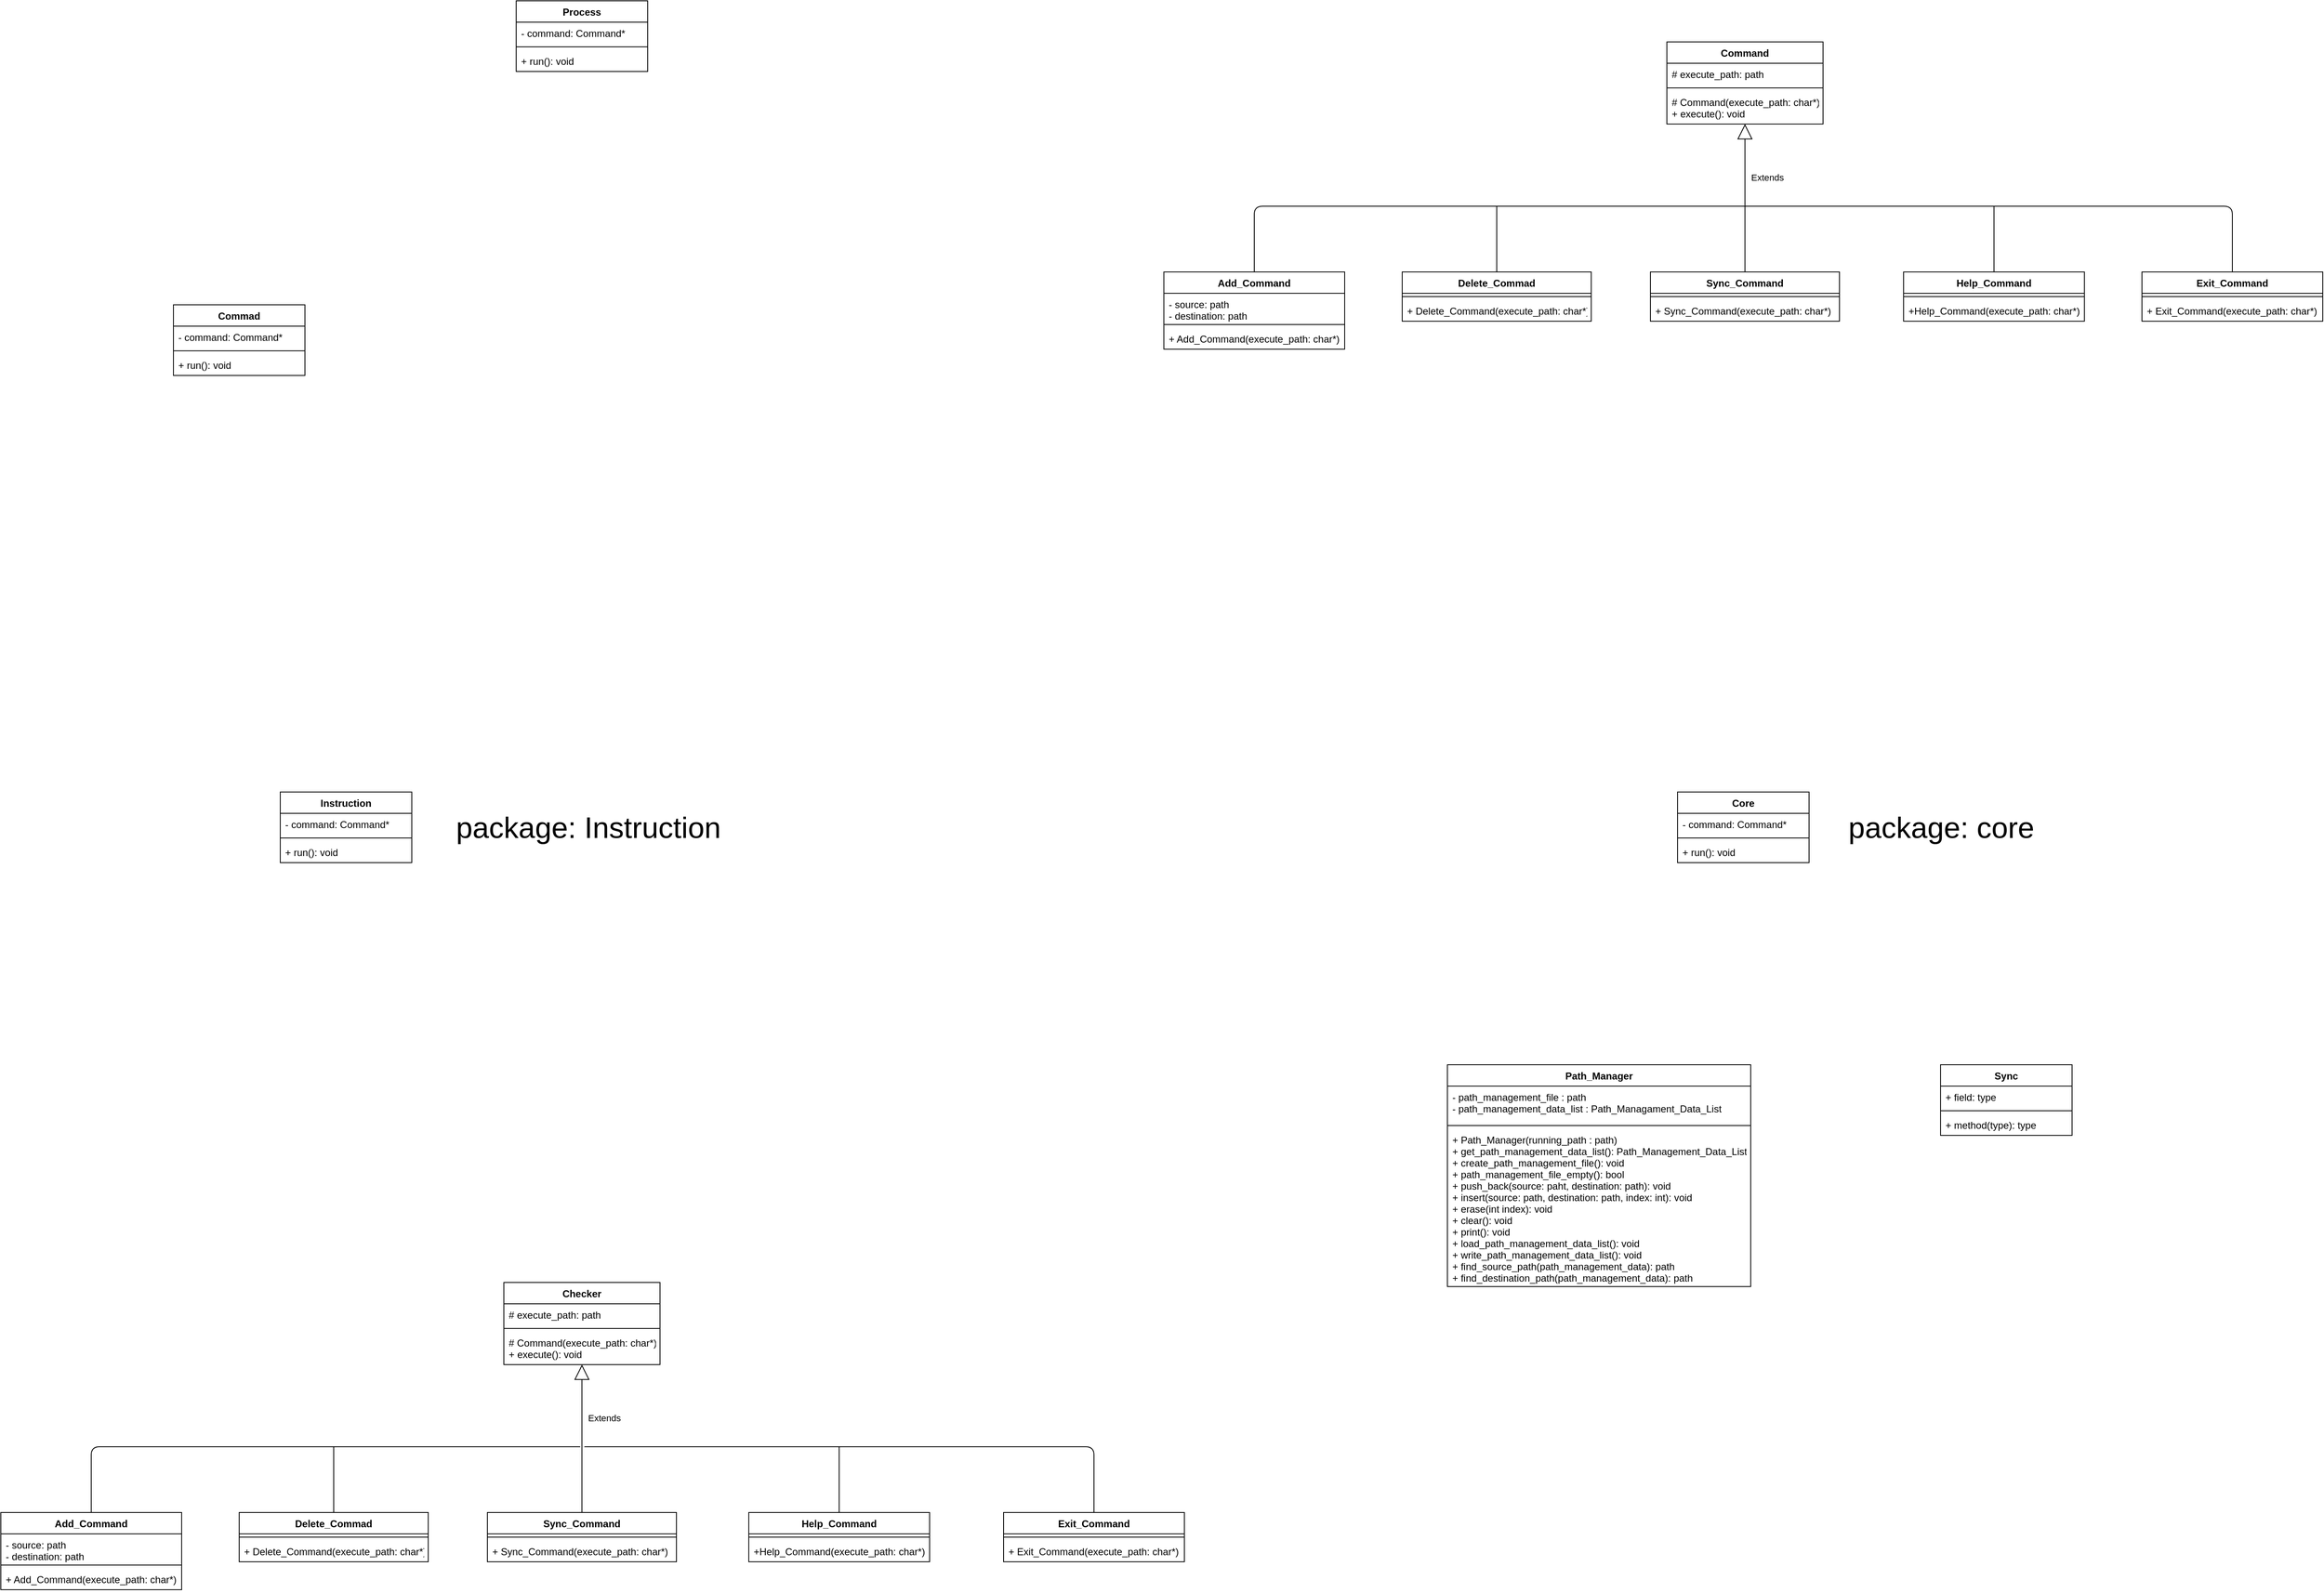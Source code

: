 <mxfile version="13.9.9" type="device" pages="2"><diagram id="PnGZHJ1W1F1i3HGBAe5P" name="클래스 구성"><mxGraphModel dx="4420" dy="2687" grid="1" gridSize="10" guides="1" tooltips="1" connect="1" arrows="1" fold="1" page="1" pageScale="1" pageWidth="1654" pageHeight="1169" math="0" shadow="0"><root><mxCell id="0"/><mxCell id="1" parent="0"/><mxCell id="LJPrfrRoCdO0DLQ6bREd-1" value="Extends" style="endArrow=block;endSize=16;endFill=0;html=1;exitX=0.5;exitY=0;exitDx=0;exitDy=0;" parent="1" source="LJPrfrRoCdO0DLQ6bREd-17" target="LJPrfrRoCdO0DLQ6bREd-26" edge="1"><mxGeometry x="0.286" y="-27" width="160" relative="1" as="geometry"><mxPoint x="2327" y="857" as="sourcePoint"/><mxPoint x="2487" y="857" as="targetPoint"/><mxPoint as="offset"/></mxGeometry></mxCell><mxCell id="LJPrfrRoCdO0DLQ6bREd-2" value="Extends" style="endArrow=block;endSize=16;endFill=0;html=1;exitX=0.5;exitY=0;exitDx=0;exitDy=0;" parent="1" source="LJPrfrRoCdO0DLQ6bREd-49" target="LJPrfrRoCdO0DLQ6bREd-44" edge="1"><mxGeometry x="0.286" y="-27" width="160" relative="1" as="geometry"><mxPoint x="912" y="2407" as="sourcePoint"/><mxPoint x="1072" y="2407" as="targetPoint"/><mxPoint as="offset"/></mxGeometry></mxCell><mxCell id="LJPrfrRoCdO0DLQ6bREd-3" value="&lt;font style=&quot;font-size: 36px&quot;&gt;package: Instruction&lt;/font&gt;" style="text;html=1;strokeColor=none;fillColor=none;align=center;verticalAlign=middle;whiteSpace=wrap;rounded=0;" parent="1" vertex="1"><mxGeometry x="860" y="1576" width="330" height="60" as="geometry"/></mxCell><mxCell id="LJPrfrRoCdO0DLQ6bREd-4" value="&lt;font style=&quot;font-size: 36px&quot;&gt;package: core&lt;/font&gt;" style="text;html=1;strokeColor=none;fillColor=none;align=center;verticalAlign=middle;whiteSpace=wrap;rounded=0;" parent="1" vertex="1"><mxGeometry x="2506" y="1576" width="330" height="60" as="geometry"/></mxCell><mxCell id="LJPrfrRoCdO0DLQ6bREd-5" value="Process" style="swimlane;fontStyle=1;align=center;verticalAlign=top;childLayout=stackLayout;horizontal=1;startSize=26;horizontalStack=0;resizeParent=1;resizeParentMax=0;resizeLast=0;collapsible=1;marginBottom=0;" parent="1" vertex="1"><mxGeometry x="937" y="600" width="160" height="86" as="geometry"/></mxCell><mxCell id="LJPrfrRoCdO0DLQ6bREd-6" value="- command: Command*" style="text;strokeColor=none;fillColor=none;align=left;verticalAlign=top;spacingLeft=4;spacingRight=4;overflow=hidden;rotatable=0;points=[[0,0.5],[1,0.5]];portConstraint=eastwest;" parent="LJPrfrRoCdO0DLQ6bREd-5" vertex="1"><mxGeometry y="26" width="160" height="26" as="geometry"/></mxCell><mxCell id="LJPrfrRoCdO0DLQ6bREd-7" value="" style="line;strokeWidth=1;fillColor=none;align=left;verticalAlign=middle;spacingTop=-1;spacingLeft=3;spacingRight=3;rotatable=0;labelPosition=right;points=[];portConstraint=eastwest;" parent="LJPrfrRoCdO0DLQ6bREd-5" vertex="1"><mxGeometry y="52" width="160" height="8" as="geometry"/></mxCell><mxCell id="LJPrfrRoCdO0DLQ6bREd-8" value="+ run(): void" style="text;strokeColor=none;fillColor=none;align=left;verticalAlign=top;spacingLeft=4;spacingRight=4;overflow=hidden;rotatable=0;points=[[0,0.5],[1,0.5]];portConstraint=eastwest;" parent="LJPrfrRoCdO0DLQ6bREd-5" vertex="1"><mxGeometry y="60" width="160" height="26" as="geometry"/></mxCell><mxCell id="LJPrfrRoCdO0DLQ6bREd-9" value="Path_Manager" style="swimlane;fontStyle=1;align=center;verticalAlign=top;childLayout=stackLayout;horizontal=1;startSize=26;horizontalStack=0;resizeParent=1;resizeParentMax=0;resizeLast=0;collapsible=1;marginBottom=0;" parent="1" vertex="1"><mxGeometry x="2070" y="1895" width="369" height="270" as="geometry"/></mxCell><mxCell id="LJPrfrRoCdO0DLQ6bREd-10" value="- path_management_file : path&#10;- path_management_data_list : Path_Managament_Data_List" style="text;strokeColor=none;fillColor=none;align=left;verticalAlign=top;spacingLeft=4;spacingRight=4;overflow=hidden;rotatable=0;points=[[0,0.5],[1,0.5]];portConstraint=eastwest;" parent="LJPrfrRoCdO0DLQ6bREd-9" vertex="1"><mxGeometry y="26" width="369" height="44" as="geometry"/></mxCell><mxCell id="LJPrfrRoCdO0DLQ6bREd-11" value="" style="line;strokeWidth=1;fillColor=none;align=left;verticalAlign=middle;spacingTop=-1;spacingLeft=3;spacingRight=3;rotatable=0;labelPosition=right;points=[];portConstraint=eastwest;" parent="LJPrfrRoCdO0DLQ6bREd-9" vertex="1"><mxGeometry y="70" width="369" height="8" as="geometry"/></mxCell><mxCell id="LJPrfrRoCdO0DLQ6bREd-12" value="+ Path_Manager(running_path : path)&#10;+ get_path_management_data_list(): Path_Management_Data_List&#10;+ create_path_management_file(): void&#10;+ path_management_file_empty(): bool&#10;+ push_back(source: paht, destination: path): void&#10;+ insert(source: path, destination: path, index: int): void&#10;+ erase(int index): void&#10;+ clear(): void&#10;+ print(): void&#10;+ load_path_management_data_list(): void&#10;+ write_path_management_data_list(): void&#10;+ find_source_path(path_management_data): path&#10;+ find_destination_path(path_management_data): path" style="text;strokeColor=none;fillColor=none;align=left;verticalAlign=top;spacingLeft=4;spacingRight=4;overflow=hidden;rotatable=0;points=[[0,0.5],[1,0.5]];portConstraint=eastwest;" parent="LJPrfrRoCdO0DLQ6bREd-9" vertex="1"><mxGeometry y="78" width="369" height="192" as="geometry"/></mxCell><mxCell id="LJPrfrRoCdO0DLQ6bREd-13" value="Sync&#10;" style="swimlane;fontStyle=1;align=center;verticalAlign=top;childLayout=stackLayout;horizontal=1;startSize=26;horizontalStack=0;resizeParent=1;resizeParentMax=0;resizeLast=0;collapsible=1;marginBottom=0;" parent="1" vertex="1"><mxGeometry x="2670" y="1895" width="160" height="86" as="geometry"/></mxCell><mxCell id="LJPrfrRoCdO0DLQ6bREd-14" value="+ field: type" style="text;strokeColor=none;fillColor=none;align=left;verticalAlign=top;spacingLeft=4;spacingRight=4;overflow=hidden;rotatable=0;points=[[0,0.5],[1,0.5]];portConstraint=eastwest;" parent="LJPrfrRoCdO0DLQ6bREd-13" vertex="1"><mxGeometry y="26" width="160" height="26" as="geometry"/></mxCell><mxCell id="LJPrfrRoCdO0DLQ6bREd-15" value="" style="line;strokeWidth=1;fillColor=none;align=left;verticalAlign=middle;spacingTop=-1;spacingLeft=3;spacingRight=3;rotatable=0;labelPosition=right;points=[];portConstraint=eastwest;" parent="LJPrfrRoCdO0DLQ6bREd-13" vertex="1"><mxGeometry y="52" width="160" height="8" as="geometry"/></mxCell><mxCell id="LJPrfrRoCdO0DLQ6bREd-16" value="+ method(type): type" style="text;strokeColor=none;fillColor=none;align=left;verticalAlign=top;spacingLeft=4;spacingRight=4;overflow=hidden;rotatable=0;points=[[0,0.5],[1,0.5]];portConstraint=eastwest;" parent="LJPrfrRoCdO0DLQ6bREd-13" vertex="1"><mxGeometry y="60" width="160" height="26" as="geometry"/></mxCell><mxCell id="LJPrfrRoCdO0DLQ6bREd-17" value="Sync_Command" style="swimlane;fontStyle=1;align=center;verticalAlign=top;childLayout=stackLayout;horizontal=1;startSize=26;horizontalStack=0;resizeParent=1;resizeParentMax=0;resizeLast=0;collapsible=1;marginBottom=0;" parent="1" vertex="1"><mxGeometry x="2317" y="930" width="230" height="60" as="geometry"/></mxCell><mxCell id="LJPrfrRoCdO0DLQ6bREd-18" value="" style="line;strokeWidth=1;fillColor=none;align=left;verticalAlign=middle;spacingTop=-1;spacingLeft=3;spacingRight=3;rotatable=0;labelPosition=right;points=[];portConstraint=eastwest;" parent="LJPrfrRoCdO0DLQ6bREd-17" vertex="1"><mxGeometry y="26" width="230" height="8" as="geometry"/></mxCell><mxCell id="LJPrfrRoCdO0DLQ6bREd-19" value="+ Sync_Command(execute_path: char*)" style="text;strokeColor=none;fillColor=none;align=left;verticalAlign=top;spacingLeft=4;spacingRight=4;overflow=hidden;rotatable=0;points=[[0,0.5],[1,0.5]];portConstraint=eastwest;" parent="LJPrfrRoCdO0DLQ6bREd-17" vertex="1"><mxGeometry y="34" width="230" height="26" as="geometry"/></mxCell><mxCell id="LJPrfrRoCdO0DLQ6bREd-20" value="Delete_Commad" style="swimlane;fontStyle=1;align=center;verticalAlign=top;childLayout=stackLayout;horizontal=1;startSize=26;horizontalStack=0;resizeParent=1;resizeParentMax=0;resizeLast=0;collapsible=1;marginBottom=0;" parent="1" vertex="1"><mxGeometry x="2015" y="930" width="230" height="60" as="geometry"/></mxCell><mxCell id="LJPrfrRoCdO0DLQ6bREd-21" value="" style="line;strokeWidth=1;fillColor=none;align=left;verticalAlign=middle;spacingTop=-1;spacingLeft=3;spacingRight=3;rotatable=0;labelPosition=right;points=[];portConstraint=eastwest;" parent="LJPrfrRoCdO0DLQ6bREd-20" vertex="1"><mxGeometry y="26" width="230" height="8" as="geometry"/></mxCell><mxCell id="LJPrfrRoCdO0DLQ6bREd-22" value="+ Delete_Command(execute_path: char*)" style="text;strokeColor=none;fillColor=none;align=left;verticalAlign=top;spacingLeft=4;spacingRight=4;overflow=hidden;rotatable=0;points=[[0,0.5],[1,0.5]];portConstraint=eastwest;" parent="LJPrfrRoCdO0DLQ6bREd-20" vertex="1"><mxGeometry y="34" width="230" height="26" as="geometry"/></mxCell><mxCell id="LJPrfrRoCdO0DLQ6bREd-23" value="Command" style="swimlane;fontStyle=1;align=center;verticalAlign=top;childLayout=stackLayout;horizontal=1;startSize=26;horizontalStack=0;resizeParent=1;resizeParentMax=0;resizeLast=0;collapsible=1;marginBottom=0;" parent="1" vertex="1"><mxGeometry x="2337" y="650" width="190" height="100" as="geometry"/></mxCell><mxCell id="LJPrfrRoCdO0DLQ6bREd-24" value="# execute_path: path" style="text;strokeColor=none;fillColor=none;align=left;verticalAlign=top;spacingLeft=4;spacingRight=4;overflow=hidden;rotatable=0;points=[[0,0.5],[1,0.5]];portConstraint=eastwest;" parent="LJPrfrRoCdO0DLQ6bREd-23" vertex="1"><mxGeometry y="26" width="190" height="26" as="geometry"/></mxCell><mxCell id="LJPrfrRoCdO0DLQ6bREd-25" value="" style="line;strokeWidth=1;fillColor=none;align=left;verticalAlign=middle;spacingTop=-1;spacingLeft=3;spacingRight=3;rotatable=0;labelPosition=right;points=[];portConstraint=eastwest;" parent="LJPrfrRoCdO0DLQ6bREd-23" vertex="1"><mxGeometry y="52" width="190" height="8" as="geometry"/></mxCell><mxCell id="LJPrfrRoCdO0DLQ6bREd-26" value="# Command(execute_path: char*)&#10;+ execute(): void&#10;" style="text;strokeColor=none;fillColor=none;align=left;verticalAlign=top;spacingLeft=4;spacingRight=4;overflow=hidden;rotatable=0;points=[[0,0.5],[1,0.5]];portConstraint=eastwest;" parent="LJPrfrRoCdO0DLQ6bREd-23" vertex="1"><mxGeometry y="60" width="190" height="40" as="geometry"/></mxCell><mxCell id="LJPrfrRoCdO0DLQ6bREd-27" value="Add_Command" style="swimlane;fontStyle=1;align=center;verticalAlign=top;childLayout=stackLayout;horizontal=1;startSize=26;horizontalStack=0;resizeParent=1;resizeParentMax=0;resizeLast=0;collapsible=1;marginBottom=0;" parent="1" vertex="1"><mxGeometry x="1725" y="930" width="220" height="94" as="geometry"/></mxCell><mxCell id="LJPrfrRoCdO0DLQ6bREd-28" value="- source: path&#10;- destination: path" style="text;strokeColor=none;fillColor=none;align=left;verticalAlign=top;spacingLeft=4;spacingRight=4;overflow=hidden;rotatable=0;points=[[0,0.5],[1,0.5]];portConstraint=eastwest;" parent="LJPrfrRoCdO0DLQ6bREd-27" vertex="1"><mxGeometry y="26" width="220" height="34" as="geometry"/></mxCell><mxCell id="LJPrfrRoCdO0DLQ6bREd-29" value="" style="line;strokeWidth=1;fillColor=none;align=left;verticalAlign=middle;spacingTop=-1;spacingLeft=3;spacingRight=3;rotatable=0;labelPosition=right;points=[];portConstraint=eastwest;" parent="LJPrfrRoCdO0DLQ6bREd-27" vertex="1"><mxGeometry y="60" width="220" height="8" as="geometry"/></mxCell><mxCell id="LJPrfrRoCdO0DLQ6bREd-30" value="+ Add_Command(execute_path: char*)" style="text;strokeColor=none;fillColor=none;align=left;verticalAlign=top;spacingLeft=4;spacingRight=4;overflow=hidden;rotatable=0;points=[[0,0.5],[1,0.5]];portConstraint=eastwest;" parent="LJPrfrRoCdO0DLQ6bREd-27" vertex="1"><mxGeometry y="68" width="220" height="26" as="geometry"/></mxCell><mxCell id="LJPrfrRoCdO0DLQ6bREd-31" value="Help_Command" style="swimlane;fontStyle=1;align=center;verticalAlign=top;childLayout=stackLayout;horizontal=1;startSize=26;horizontalStack=0;resizeParent=1;resizeParentMax=0;resizeLast=0;collapsible=1;marginBottom=0;" parent="1" vertex="1"><mxGeometry x="2625" y="930" width="220" height="60" as="geometry"/></mxCell><mxCell id="LJPrfrRoCdO0DLQ6bREd-32" value="" style="line;strokeWidth=1;fillColor=none;align=left;verticalAlign=middle;spacingTop=-1;spacingLeft=3;spacingRight=3;rotatable=0;labelPosition=right;points=[];portConstraint=eastwest;" parent="LJPrfrRoCdO0DLQ6bREd-31" vertex="1"><mxGeometry y="26" width="220" height="8" as="geometry"/></mxCell><mxCell id="LJPrfrRoCdO0DLQ6bREd-33" value="+Help_Command(execute_path: char*)" style="text;strokeColor=none;fillColor=none;align=left;verticalAlign=top;spacingLeft=4;spacingRight=4;overflow=hidden;rotatable=0;points=[[0,0.5],[1,0.5]];portConstraint=eastwest;" parent="LJPrfrRoCdO0DLQ6bREd-31" vertex="1"><mxGeometry y="34" width="220" height="26" as="geometry"/></mxCell><mxCell id="LJPrfrRoCdO0DLQ6bREd-34" value="Exit_Command" style="swimlane;fontStyle=1;align=center;verticalAlign=top;childLayout=stackLayout;horizontal=1;startSize=26;horizontalStack=0;resizeParent=1;resizeParentMax=0;resizeLast=0;collapsible=1;marginBottom=0;" parent="1" vertex="1"><mxGeometry x="2915" y="930" width="220" height="60" as="geometry"/></mxCell><mxCell id="LJPrfrRoCdO0DLQ6bREd-35" value="" style="line;strokeWidth=1;fillColor=none;align=left;verticalAlign=middle;spacingTop=-1;spacingLeft=3;spacingRight=3;rotatable=0;labelPosition=right;points=[];portConstraint=eastwest;" parent="LJPrfrRoCdO0DLQ6bREd-34" vertex="1"><mxGeometry y="26" width="220" height="8" as="geometry"/></mxCell><mxCell id="LJPrfrRoCdO0DLQ6bREd-36" value="+ Exit_Command(execute_path: char*)" style="text;strokeColor=none;fillColor=none;align=left;verticalAlign=top;spacingLeft=4;spacingRight=4;overflow=hidden;rotatable=0;points=[[0,0.5],[1,0.5]];portConstraint=eastwest;" parent="LJPrfrRoCdO0DLQ6bREd-34" vertex="1"><mxGeometry y="34" width="220" height="26" as="geometry"/></mxCell><mxCell id="LJPrfrRoCdO0DLQ6bREd-37" value="Commad" style="swimlane;fontStyle=1;align=center;verticalAlign=top;childLayout=stackLayout;horizontal=1;startSize=26;horizontalStack=0;resizeParent=1;resizeParentMax=0;resizeLast=0;collapsible=1;marginBottom=0;" parent="1" vertex="1"><mxGeometry x="520" y="970" width="160" height="86" as="geometry"/></mxCell><mxCell id="LJPrfrRoCdO0DLQ6bREd-38" value="- command: Command*" style="text;strokeColor=none;fillColor=none;align=left;verticalAlign=top;spacingLeft=4;spacingRight=4;overflow=hidden;rotatable=0;points=[[0,0.5],[1,0.5]];portConstraint=eastwest;" parent="LJPrfrRoCdO0DLQ6bREd-37" vertex="1"><mxGeometry y="26" width="160" height="26" as="geometry"/></mxCell><mxCell id="LJPrfrRoCdO0DLQ6bREd-39" value="" style="line;strokeWidth=1;fillColor=none;align=left;verticalAlign=middle;spacingTop=-1;spacingLeft=3;spacingRight=3;rotatable=0;labelPosition=right;points=[];portConstraint=eastwest;" parent="LJPrfrRoCdO0DLQ6bREd-37" vertex="1"><mxGeometry y="52" width="160" height="8" as="geometry"/></mxCell><mxCell id="LJPrfrRoCdO0DLQ6bREd-40" value="+ run(): void" style="text;strokeColor=none;fillColor=none;align=left;verticalAlign=top;spacingLeft=4;spacingRight=4;overflow=hidden;rotatable=0;points=[[0,0.5],[1,0.5]];portConstraint=eastwest;" parent="LJPrfrRoCdO0DLQ6bREd-37" vertex="1"><mxGeometry y="60" width="160" height="26" as="geometry"/></mxCell><mxCell id="LJPrfrRoCdO0DLQ6bREd-41" value="Checker" style="swimlane;fontStyle=1;align=center;verticalAlign=top;childLayout=stackLayout;horizontal=1;startSize=26;horizontalStack=0;resizeParent=1;resizeParentMax=0;resizeLast=0;collapsible=1;marginBottom=0;" parent="1" vertex="1"><mxGeometry x="922" y="2160" width="190" height="100" as="geometry"/></mxCell><mxCell id="LJPrfrRoCdO0DLQ6bREd-42" value="# execute_path: path" style="text;strokeColor=none;fillColor=none;align=left;verticalAlign=top;spacingLeft=4;spacingRight=4;overflow=hidden;rotatable=0;points=[[0,0.5],[1,0.5]];portConstraint=eastwest;" parent="LJPrfrRoCdO0DLQ6bREd-41" vertex="1"><mxGeometry y="26" width="190" height="26" as="geometry"/></mxCell><mxCell id="LJPrfrRoCdO0DLQ6bREd-43" value="" style="line;strokeWidth=1;fillColor=none;align=left;verticalAlign=middle;spacingTop=-1;spacingLeft=3;spacingRight=3;rotatable=0;labelPosition=right;points=[];portConstraint=eastwest;" parent="LJPrfrRoCdO0DLQ6bREd-41" vertex="1"><mxGeometry y="52" width="190" height="8" as="geometry"/></mxCell><mxCell id="LJPrfrRoCdO0DLQ6bREd-44" value="# Command(execute_path: char*)&#10;+ execute(): void&#10;" style="text;strokeColor=none;fillColor=none;align=left;verticalAlign=top;spacingLeft=4;spacingRight=4;overflow=hidden;rotatable=0;points=[[0,0.5],[1,0.5]];portConstraint=eastwest;" parent="LJPrfrRoCdO0DLQ6bREd-41" vertex="1"><mxGeometry y="60" width="190" height="40" as="geometry"/></mxCell><mxCell id="LJPrfrRoCdO0DLQ6bREd-45" value="" style="endArrow=none;html=1;exitX=0.5;exitY=0;exitDx=0;exitDy=0;" parent="1" source="LJPrfrRoCdO0DLQ6bREd-27" edge="1"><mxGeometry width="50" height="50" relative="1" as="geometry"><mxPoint x="1955" y="820" as="sourcePoint"/><mxPoint x="2435" y="850" as="targetPoint"/><Array as="points"><mxPoint x="1835" y="850"/></Array></mxGeometry></mxCell><mxCell id="LJPrfrRoCdO0DLQ6bREd-46" value="" style="endArrow=none;html=1;exitX=0.5;exitY=0;exitDx=0;exitDy=0;" parent="1" source="LJPrfrRoCdO0DLQ6bREd-20" edge="1"><mxGeometry width="50" height="50" relative="1" as="geometry"><mxPoint x="2095" y="860" as="sourcePoint"/><mxPoint x="2130" y="850" as="targetPoint"/></mxGeometry></mxCell><mxCell id="LJPrfrRoCdO0DLQ6bREd-47" value="" style="endArrow=none;html=1;exitX=0.5;exitY=0;exitDx=0;exitDy=0;" parent="1" source="LJPrfrRoCdO0DLQ6bREd-34" edge="1"><mxGeometry width="50" height="50" relative="1" as="geometry"><mxPoint x="2575" y="850" as="sourcePoint"/><mxPoint x="2435" y="850" as="targetPoint"/><Array as="points"><mxPoint x="3025" y="850"/></Array></mxGeometry></mxCell><mxCell id="LJPrfrRoCdO0DLQ6bREd-48" value="" style="endArrow=none;html=1;entryX=0.5;entryY=0;entryDx=0;entryDy=0;" parent="1" target="LJPrfrRoCdO0DLQ6bREd-31" edge="1"><mxGeometry width="50" height="50" relative="1" as="geometry"><mxPoint x="2735" y="850" as="sourcePoint"/><mxPoint x="2525" y="890" as="targetPoint"/></mxGeometry></mxCell><mxCell id="LJPrfrRoCdO0DLQ6bREd-49" value="Sync_Command" style="swimlane;fontStyle=1;align=center;verticalAlign=top;childLayout=stackLayout;horizontal=1;startSize=26;horizontalStack=0;resizeParent=1;resizeParentMax=0;resizeLast=0;collapsible=1;marginBottom=0;" parent="1" vertex="1"><mxGeometry x="902" y="2440" width="230" height="60" as="geometry"/></mxCell><mxCell id="LJPrfrRoCdO0DLQ6bREd-50" value="" style="line;strokeWidth=1;fillColor=none;align=left;verticalAlign=middle;spacingTop=-1;spacingLeft=3;spacingRight=3;rotatable=0;labelPosition=right;points=[];portConstraint=eastwest;" parent="LJPrfrRoCdO0DLQ6bREd-49" vertex="1"><mxGeometry y="26" width="230" height="8" as="geometry"/></mxCell><mxCell id="LJPrfrRoCdO0DLQ6bREd-51" value="+ Sync_Command(execute_path: char*)" style="text;strokeColor=none;fillColor=none;align=left;verticalAlign=top;spacingLeft=4;spacingRight=4;overflow=hidden;rotatable=0;points=[[0,0.5],[1,0.5]];portConstraint=eastwest;" parent="LJPrfrRoCdO0DLQ6bREd-49" vertex="1"><mxGeometry y="34" width="230" height="26" as="geometry"/></mxCell><mxCell id="LJPrfrRoCdO0DLQ6bREd-52" value="Help_Command" style="swimlane;fontStyle=1;align=center;verticalAlign=top;childLayout=stackLayout;horizontal=1;startSize=26;horizontalStack=0;resizeParent=1;resizeParentMax=0;resizeLast=0;collapsible=1;marginBottom=0;" parent="1" vertex="1"><mxGeometry x="1220" y="2440" width="220" height="60" as="geometry"/></mxCell><mxCell id="LJPrfrRoCdO0DLQ6bREd-53" value="" style="line;strokeWidth=1;fillColor=none;align=left;verticalAlign=middle;spacingTop=-1;spacingLeft=3;spacingRight=3;rotatable=0;labelPosition=right;points=[];portConstraint=eastwest;" parent="LJPrfrRoCdO0DLQ6bREd-52" vertex="1"><mxGeometry y="26" width="220" height="8" as="geometry"/></mxCell><mxCell id="LJPrfrRoCdO0DLQ6bREd-54" value="+Help_Command(execute_path: char*)" style="text;strokeColor=none;fillColor=none;align=left;verticalAlign=top;spacingLeft=4;spacingRight=4;overflow=hidden;rotatable=0;points=[[0,0.5],[1,0.5]];portConstraint=eastwest;" parent="LJPrfrRoCdO0DLQ6bREd-52" vertex="1"><mxGeometry y="34" width="220" height="26" as="geometry"/></mxCell><mxCell id="LJPrfrRoCdO0DLQ6bREd-55" value="Exit_Command" style="swimlane;fontStyle=1;align=center;verticalAlign=top;childLayout=stackLayout;horizontal=1;startSize=26;horizontalStack=0;resizeParent=1;resizeParentMax=0;resizeLast=0;collapsible=1;marginBottom=0;" parent="1" vertex="1"><mxGeometry x="1530" y="2440" width="220" height="60" as="geometry"/></mxCell><mxCell id="LJPrfrRoCdO0DLQ6bREd-56" value="" style="line;strokeWidth=1;fillColor=none;align=left;verticalAlign=middle;spacingTop=-1;spacingLeft=3;spacingRight=3;rotatable=0;labelPosition=right;points=[];portConstraint=eastwest;" parent="LJPrfrRoCdO0DLQ6bREd-55" vertex="1"><mxGeometry y="26" width="220" height="8" as="geometry"/></mxCell><mxCell id="LJPrfrRoCdO0DLQ6bREd-57" value="+ Exit_Command(execute_path: char*)" style="text;strokeColor=none;fillColor=none;align=left;verticalAlign=top;spacingLeft=4;spacingRight=4;overflow=hidden;rotatable=0;points=[[0,0.5],[1,0.5]];portConstraint=eastwest;" parent="LJPrfrRoCdO0DLQ6bREd-55" vertex="1"><mxGeometry y="34" width="220" height="26" as="geometry"/></mxCell><mxCell id="LJPrfrRoCdO0DLQ6bREd-58" value="Delete_Commad" style="swimlane;fontStyle=1;align=center;verticalAlign=top;childLayout=stackLayout;horizontal=1;startSize=26;horizontalStack=0;resizeParent=1;resizeParentMax=0;resizeLast=0;collapsible=1;marginBottom=0;" parent="1" vertex="1"><mxGeometry x="600" y="2440" width="230" height="60" as="geometry"/></mxCell><mxCell id="LJPrfrRoCdO0DLQ6bREd-59" value="" style="line;strokeWidth=1;fillColor=none;align=left;verticalAlign=middle;spacingTop=-1;spacingLeft=3;spacingRight=3;rotatable=0;labelPosition=right;points=[];portConstraint=eastwest;" parent="LJPrfrRoCdO0DLQ6bREd-58" vertex="1"><mxGeometry y="26" width="230" height="8" as="geometry"/></mxCell><mxCell id="LJPrfrRoCdO0DLQ6bREd-60" value="+ Delete_Command(execute_path: char*)" style="text;strokeColor=none;fillColor=none;align=left;verticalAlign=top;spacingLeft=4;spacingRight=4;overflow=hidden;rotatable=0;points=[[0,0.5],[1,0.5]];portConstraint=eastwest;" parent="LJPrfrRoCdO0DLQ6bREd-58" vertex="1"><mxGeometry y="34" width="230" height="26" as="geometry"/></mxCell><mxCell id="LJPrfrRoCdO0DLQ6bREd-61" value="Add_Command" style="swimlane;fontStyle=1;align=center;verticalAlign=top;childLayout=stackLayout;horizontal=1;startSize=26;horizontalStack=0;resizeParent=1;resizeParentMax=0;resizeLast=0;collapsible=1;marginBottom=0;" parent="1" vertex="1"><mxGeometry x="310" y="2440" width="220" height="94" as="geometry"/></mxCell><mxCell id="LJPrfrRoCdO0DLQ6bREd-62" value="- source: path&#10;- destination: path" style="text;strokeColor=none;fillColor=none;align=left;verticalAlign=top;spacingLeft=4;spacingRight=4;overflow=hidden;rotatable=0;points=[[0,0.5],[1,0.5]];portConstraint=eastwest;" parent="LJPrfrRoCdO0DLQ6bREd-61" vertex="1"><mxGeometry y="26" width="220" height="34" as="geometry"/></mxCell><mxCell id="LJPrfrRoCdO0DLQ6bREd-63" value="" style="line;strokeWidth=1;fillColor=none;align=left;verticalAlign=middle;spacingTop=-1;spacingLeft=3;spacingRight=3;rotatable=0;labelPosition=right;points=[];portConstraint=eastwest;" parent="LJPrfrRoCdO0DLQ6bREd-61" vertex="1"><mxGeometry y="60" width="220" height="8" as="geometry"/></mxCell><mxCell id="LJPrfrRoCdO0DLQ6bREd-64" value="+ Add_Command(execute_path: char*)" style="text;strokeColor=none;fillColor=none;align=left;verticalAlign=top;spacingLeft=4;spacingRight=4;overflow=hidden;rotatable=0;points=[[0,0.5],[1,0.5]];portConstraint=eastwest;" parent="LJPrfrRoCdO0DLQ6bREd-61" vertex="1"><mxGeometry y="68" width="220" height="26" as="geometry"/></mxCell><mxCell id="LJPrfrRoCdO0DLQ6bREd-65" value="" style="endArrow=none;html=1;exitX=0.5;exitY=0;exitDx=0;exitDy=0;" parent="1" source="LJPrfrRoCdO0DLQ6bREd-61" edge="1"><mxGeometry width="50" height="50" relative="1" as="geometry"><mxPoint x="415" y="2440" as="sourcePoint"/><mxPoint x="1015" y="2360" as="targetPoint"/><Array as="points"><mxPoint x="420" y="2360"/></Array></mxGeometry></mxCell><mxCell id="LJPrfrRoCdO0DLQ6bREd-66" value="" style="endArrow=none;html=1;exitX=0.5;exitY=0;exitDx=0;exitDy=0;" parent="1" source="LJPrfrRoCdO0DLQ6bREd-55" edge="1"><mxGeometry width="50" height="50" relative="1" as="geometry"><mxPoint x="460" y="2450" as="sourcePoint"/><mxPoint x="1020" y="2360" as="targetPoint"/><Array as="points"><mxPoint x="1640" y="2360"/></Array></mxGeometry></mxCell><mxCell id="LJPrfrRoCdO0DLQ6bREd-67" value="" style="endArrow=none;html=1;exitX=0.5;exitY=0;exitDx=0;exitDy=0;" parent="1" source="LJPrfrRoCdO0DLQ6bREd-58" edge="1"><mxGeometry width="50" height="50" relative="1" as="geometry"><mxPoint x="1020" y="2420" as="sourcePoint"/><mxPoint x="715" y="2360" as="targetPoint"/></mxGeometry></mxCell><mxCell id="LJPrfrRoCdO0DLQ6bREd-68" value="" style="endArrow=none;html=1;exitX=0.5;exitY=0;exitDx=0;exitDy=0;" parent="1" source="LJPrfrRoCdO0DLQ6bREd-52" edge="1"><mxGeometry width="50" height="50" relative="1" as="geometry"><mxPoint x="1350" y="2400" as="sourcePoint"/><mxPoint x="1330" y="2360" as="targetPoint"/></mxGeometry></mxCell><mxCell id="LJPrfrRoCdO0DLQ6bREd-69" value="Core" style="swimlane;fontStyle=1;align=center;verticalAlign=top;childLayout=stackLayout;horizontal=1;startSize=26;horizontalStack=0;resizeParent=1;resizeParentMax=0;resizeLast=0;collapsible=1;marginBottom=0;" parent="1" vertex="1"><mxGeometry x="2350" y="1563" width="160" height="86" as="geometry"/></mxCell><mxCell id="LJPrfrRoCdO0DLQ6bREd-70" value="- command: Command*" style="text;strokeColor=none;fillColor=none;align=left;verticalAlign=top;spacingLeft=4;spacingRight=4;overflow=hidden;rotatable=0;points=[[0,0.5],[1,0.5]];portConstraint=eastwest;" parent="LJPrfrRoCdO0DLQ6bREd-69" vertex="1"><mxGeometry y="26" width="160" height="26" as="geometry"/></mxCell><mxCell id="LJPrfrRoCdO0DLQ6bREd-71" value="" style="line;strokeWidth=1;fillColor=none;align=left;verticalAlign=middle;spacingTop=-1;spacingLeft=3;spacingRight=3;rotatable=0;labelPosition=right;points=[];portConstraint=eastwest;" parent="LJPrfrRoCdO0DLQ6bREd-69" vertex="1"><mxGeometry y="52" width="160" height="8" as="geometry"/></mxCell><mxCell id="LJPrfrRoCdO0DLQ6bREd-72" value="+ run(): void" style="text;strokeColor=none;fillColor=none;align=left;verticalAlign=top;spacingLeft=4;spacingRight=4;overflow=hidden;rotatable=0;points=[[0,0.5],[1,0.5]];portConstraint=eastwest;" parent="LJPrfrRoCdO0DLQ6bREd-69" vertex="1"><mxGeometry y="60" width="160" height="26" as="geometry"/></mxCell><mxCell id="LJPrfrRoCdO0DLQ6bREd-73" value="Instruction" style="swimlane;fontStyle=1;align=center;verticalAlign=top;childLayout=stackLayout;horizontal=1;startSize=26;horizontalStack=0;resizeParent=1;resizeParentMax=0;resizeLast=0;collapsible=1;marginBottom=0;" parent="1" vertex="1"><mxGeometry x="650" y="1563" width="160" height="86" as="geometry"/></mxCell><mxCell id="LJPrfrRoCdO0DLQ6bREd-74" value="- command: Command*" style="text;strokeColor=none;fillColor=none;align=left;verticalAlign=top;spacingLeft=4;spacingRight=4;overflow=hidden;rotatable=0;points=[[0,0.5],[1,0.5]];portConstraint=eastwest;" parent="LJPrfrRoCdO0DLQ6bREd-73" vertex="1"><mxGeometry y="26" width="160" height="26" as="geometry"/></mxCell><mxCell id="LJPrfrRoCdO0DLQ6bREd-75" value="" style="line;strokeWidth=1;fillColor=none;align=left;verticalAlign=middle;spacingTop=-1;spacingLeft=3;spacingRight=3;rotatable=0;labelPosition=right;points=[];portConstraint=eastwest;" parent="LJPrfrRoCdO0DLQ6bREd-73" vertex="1"><mxGeometry y="52" width="160" height="8" as="geometry"/></mxCell><mxCell id="LJPrfrRoCdO0DLQ6bREd-76" value="+ run(): void" style="text;strokeColor=none;fillColor=none;align=left;verticalAlign=top;spacingLeft=4;spacingRight=4;overflow=hidden;rotatable=0;points=[[0,0.5],[1,0.5]];portConstraint=eastwest;" parent="LJPrfrRoCdO0DLQ6bREd-73" vertex="1"><mxGeometry y="60" width="160" height="26" as="geometry"/></mxCell></root></mxGraphModel></diagram><diagram id="S89riblHN5eivsAa-SUa" name="클래스 관계"><mxGraphModel dx="1326" dy="806" grid="1" gridSize="10" guides="1" tooltips="1" connect="1" arrows="1" fold="1" page="1" pageScale="1" pageWidth="1654" pageHeight="1169" math="0" shadow="0"><root><mxCell id="b18_N4wqU08SNcYmFvxY-0"/><mxCell id="b18_N4wqU08SNcYmFvxY-1" parent="b18_N4wqU08SNcYmFvxY-0"/><mxCell id="b18_N4wqU08SNcYmFvxY-2" value="Process" style="swimlane;fontStyle=0;childLayout=stackLayout;horizontal=1;startSize=26;fillColor=none;horizontalStack=0;resizeParent=1;resizeParentMax=0;resizeLast=0;collapsible=1;marginBottom=0;" vertex="1" parent="b18_N4wqU08SNcYmFvxY-1"><mxGeometry x="344" y="40" width="140" height="130" as="geometry"/></mxCell><mxCell id="b18_N4wqU08SNcYmFvxY-3" value="Command_Line" style="text;strokeColor=none;fillColor=none;align=left;verticalAlign=top;spacingLeft=4;spacingRight=4;overflow=hidden;rotatable=0;points=[[0,0.5],[1,0.5]];portConstraint=eastwest;" vertex="1" parent="b18_N4wqU08SNcYmFvxY-2"><mxGeometry y="26" width="140" height="26" as="geometry"/></mxCell><mxCell id="b18_N4wqU08SNcYmFvxY-4" value="Checker" style="text;strokeColor=none;fillColor=none;align=left;verticalAlign=top;spacingLeft=4;spacingRight=4;overflow=hidden;rotatable=0;points=[[0,0.5],[1,0.5]];portConstraint=eastwest;" vertex="1" parent="b18_N4wqU08SNcYmFvxY-2"><mxGeometry y="52" width="140" height="26" as="geometry"/></mxCell><mxCell id="b18_N4wqU08SNcYmFvxY-5" value="Command" style="text;strokeColor=none;fillColor=none;align=left;verticalAlign=top;spacingLeft=4;spacingRight=4;overflow=hidden;rotatable=0;points=[[0,0.5],[1,0.5]];portConstraint=eastwest;" vertex="1" parent="b18_N4wqU08SNcYmFvxY-2"><mxGeometry y="78" width="140" height="26" as="geometry"/></mxCell><mxCell id="b18_N4wqU08SNcYmFvxY-6" value="main_argv_zero" style="text;strokeColor=none;fillColor=none;align=left;verticalAlign=top;spacingLeft=4;spacingRight=4;overflow=hidden;rotatable=0;points=[[0,0.5],[1,0.5]];portConstraint=eastwest;" vertex="1" parent="b18_N4wqU08SNcYmFvxY-2"><mxGeometry y="104" width="140" height="26" as="geometry"/></mxCell><mxCell id="b18_N4wqU08SNcYmFvxY-7" style="edgeStyle=orthogonalEdgeStyle;rounded=0;orthogonalLoop=1;jettySize=auto;html=1;exitX=0.5;exitY=0;exitDx=0;exitDy=0;entryX=0;entryY=0.5;entryDx=0;entryDy=0;" edge="1" parent="b18_N4wqU08SNcYmFvxY-1" source="b18_N4wqU08SNcYmFvxY-8" target="b18_N4wqU08SNcYmFvxY-4"><mxGeometry relative="1" as="geometry"/></mxCell><mxCell id="b18_N4wqU08SNcYmFvxY-8" value="Command_Line" style="swimlane;fontStyle=0;childLayout=stackLayout;horizontal=1;startSize=26;fillColor=none;horizontalStack=0;resizeParent=1;resizeParentMax=0;resizeLast=0;collapsible=1;marginBottom=0;" vertex="1" parent="b18_N4wqU08SNcYmFvxY-1"><mxGeometry x="140" y="200" width="140" height="104" as="geometry"/></mxCell><mxCell id="b18_N4wqU08SNcYmFvxY-9" value="WORK" style="text;strokeColor=none;fillColor=none;align=left;verticalAlign=top;spacingLeft=4;spacingRight=4;overflow=hidden;rotatable=0;points=[[0,0.5],[1,0.5]];portConstraint=eastwest;" vertex="1" parent="b18_N4wqU08SNcYmFvxY-8"><mxGeometry y="26" width="140" height="26" as="geometry"/></mxCell><mxCell id="b18_N4wqU08SNcYmFvxY-10" value="STR_WORK_GROUP" style="text;strokeColor=none;fillColor=none;align=left;verticalAlign=top;spacingLeft=4;spacingRight=4;overflow=hidden;rotatable=0;points=[[0,0.5],[1,0.5]];portConstraint=eastwest;" vertex="1" parent="b18_N4wqU08SNcYmFvxY-8"><mxGeometry y="52" width="140" height="26" as="geometry"/></mxCell><mxCell id="b18_N4wqU08SNcYmFvxY-11" value="vector" style="text;strokeColor=none;fillColor=none;align=left;verticalAlign=top;spacingLeft=4;spacingRight=4;overflow=hidden;rotatable=0;points=[[0,0.5],[1,0.5]];portConstraint=eastwest;" vertex="1" parent="b18_N4wqU08SNcYmFvxY-8"><mxGeometry y="78" width="140" height="26" as="geometry"/></mxCell><mxCell id="b18_N4wqU08SNcYmFvxY-12" style="edgeStyle=orthogonalEdgeStyle;rounded=0;orthogonalLoop=1;jettySize=auto;html=1;exitX=0.5;exitY=0;exitDx=0;exitDy=0;entryX=0.502;entryY=1;entryDx=0;entryDy=0;entryPerimeter=0;" edge="1" parent="b18_N4wqU08SNcYmFvxY-1" source="b18_N4wqU08SNcYmFvxY-13" target="b18_N4wqU08SNcYmFvxY-6"><mxGeometry relative="1" as="geometry"/></mxCell><mxCell id="b18_N4wqU08SNcYmFvxY-13" value="Checker" style="swimlane;fontStyle=0;childLayout=stackLayout;horizontal=1;startSize=26;fillColor=none;horizontalStack=0;resizeParent=1;resizeParentMax=0;resizeLast=0;collapsible=1;marginBottom=0;" vertex="1" parent="b18_N4wqU08SNcYmFvxY-1"><mxGeometry x="344" y="200" width="140" height="78" as="geometry"/></mxCell><mxCell id="b18_N4wqU08SNcYmFvxY-14" value="Command_Line" style="text;strokeColor=none;fillColor=none;align=left;verticalAlign=top;spacingLeft=4;spacingRight=4;overflow=hidden;rotatable=0;points=[[0,0.5],[1,0.5]];portConstraint=eastwest;" vertex="1" parent="b18_N4wqU08SNcYmFvxY-13"><mxGeometry y="26" width="140" height="26" as="geometry"/></mxCell><mxCell id="b18_N4wqU08SNcYmFvxY-15" value="Checker" style="text;strokeColor=none;fillColor=none;align=left;verticalAlign=top;spacingLeft=4;spacingRight=4;overflow=hidden;rotatable=0;points=[[0,0.5],[1,0.5]];portConstraint=eastwest;" vertex="1" parent="b18_N4wqU08SNcYmFvxY-13"><mxGeometry y="52" width="140" height="26" as="geometry"/></mxCell><mxCell id="b18_N4wqU08SNcYmFvxY-16" style="edgeStyle=orthogonalEdgeStyle;rounded=0;orthogonalLoop=1;jettySize=auto;html=1;exitX=0.5;exitY=0;exitDx=0;exitDy=0;entryX=1;entryY=0.5;entryDx=0;entryDy=0;" edge="1" parent="b18_N4wqU08SNcYmFvxY-1" source="b18_N4wqU08SNcYmFvxY-17" target="b18_N4wqU08SNcYmFvxY-4"><mxGeometry relative="1" as="geometry"/></mxCell><mxCell id="b18_N4wqU08SNcYmFvxY-17" value="Command" style="swimlane;fontStyle=0;childLayout=stackLayout;horizontal=1;startSize=26;fillColor=none;horizontalStack=0;resizeParent=1;resizeParentMax=0;resizeLast=0;collapsible=1;marginBottom=0;" vertex="1" parent="b18_N4wqU08SNcYmFvxY-1"><mxGeometry x="550" y="200" width="140" height="104" as="geometry"/></mxCell><mxCell id="b18_N4wqU08SNcYmFvxY-18" value="path" style="text;strokeColor=none;fillColor=none;align=left;verticalAlign=top;spacingLeft=4;spacingRight=4;overflow=hidden;rotatable=0;points=[[0,0.5],[1,0.5]];portConstraint=eastwest;" vertex="1" parent="b18_N4wqU08SNcYmFvxY-17"><mxGeometry y="26" width="140" height="26" as="geometry"/></mxCell><mxCell id="b18_N4wqU08SNcYmFvxY-19" value="path" style="text;strokeColor=none;fillColor=none;align=left;verticalAlign=top;spacingLeft=4;spacingRight=4;overflow=hidden;rotatable=0;points=[[0,0.5],[1,0.5]];portConstraint=eastwest;" vertex="1" parent="b18_N4wqU08SNcYmFvxY-17"><mxGeometry y="52" width="140" height="26" as="geometry"/></mxCell><mxCell id="b18_N4wqU08SNcYmFvxY-20" value="path" style="text;strokeColor=none;fillColor=none;align=left;verticalAlign=top;spacingLeft=4;spacingRight=4;overflow=hidden;rotatable=0;points=[[0,0.5],[1,0.5]];portConstraint=eastwest;" vertex="1" parent="b18_N4wqU08SNcYmFvxY-17"><mxGeometry y="78" width="140" height="26" as="geometry"/></mxCell><mxCell id="b18_N4wqU08SNcYmFvxY-21" style="edgeStyle=orthogonalEdgeStyle;rounded=0;orthogonalLoop=1;jettySize=auto;html=1;exitX=0.5;exitY=0;exitDx=0;exitDy=0;entryX=0.5;entryY=1;entryDx=0;entryDy=0;" edge="1" parent="b18_N4wqU08SNcYmFvxY-1" source="b18_N4wqU08SNcYmFvxY-22" target="b18_N4wqU08SNcYmFvxY-17"><mxGeometry relative="1" as="geometry"><Array as="points"/></mxGeometry></mxCell><mxCell id="b18_N4wqU08SNcYmFvxY-22" value="Path_Manager" style="swimlane;fontStyle=0;childLayout=stackLayout;horizontal=1;startSize=26;fillColor=none;horizontalStack=0;resizeParent=1;resizeParentMax=0;resizeLast=0;collapsible=1;marginBottom=0;" vertex="1" parent="b18_N4wqU08SNcYmFvxY-1"><mxGeometry x="550" y="380" width="140" height="78" as="geometry"/></mxCell><mxCell id="b18_N4wqU08SNcYmFvxY-23" value="path" style="text;strokeColor=none;fillColor=none;align=left;verticalAlign=top;spacingLeft=4;spacingRight=4;overflow=hidden;rotatable=0;points=[[0,0.5],[1,0.5]];portConstraint=eastwest;" vertex="1" parent="b18_N4wqU08SNcYmFvxY-22"><mxGeometry y="26" width="140" height="26" as="geometry"/></mxCell><mxCell id="b18_N4wqU08SNcYmFvxY-24" value="Path_List" style="text;strokeColor=none;fillColor=none;align=left;verticalAlign=top;spacingLeft=4;spacingRight=4;overflow=hidden;rotatable=0;points=[[0,0.5],[1,0.5]];portConstraint=eastwest;" vertex="1" parent="b18_N4wqU08SNcYmFvxY-22"><mxGeometry y="52" width="140" height="26" as="geometry"/></mxCell></root></mxGraphModel></diagram></mxfile>